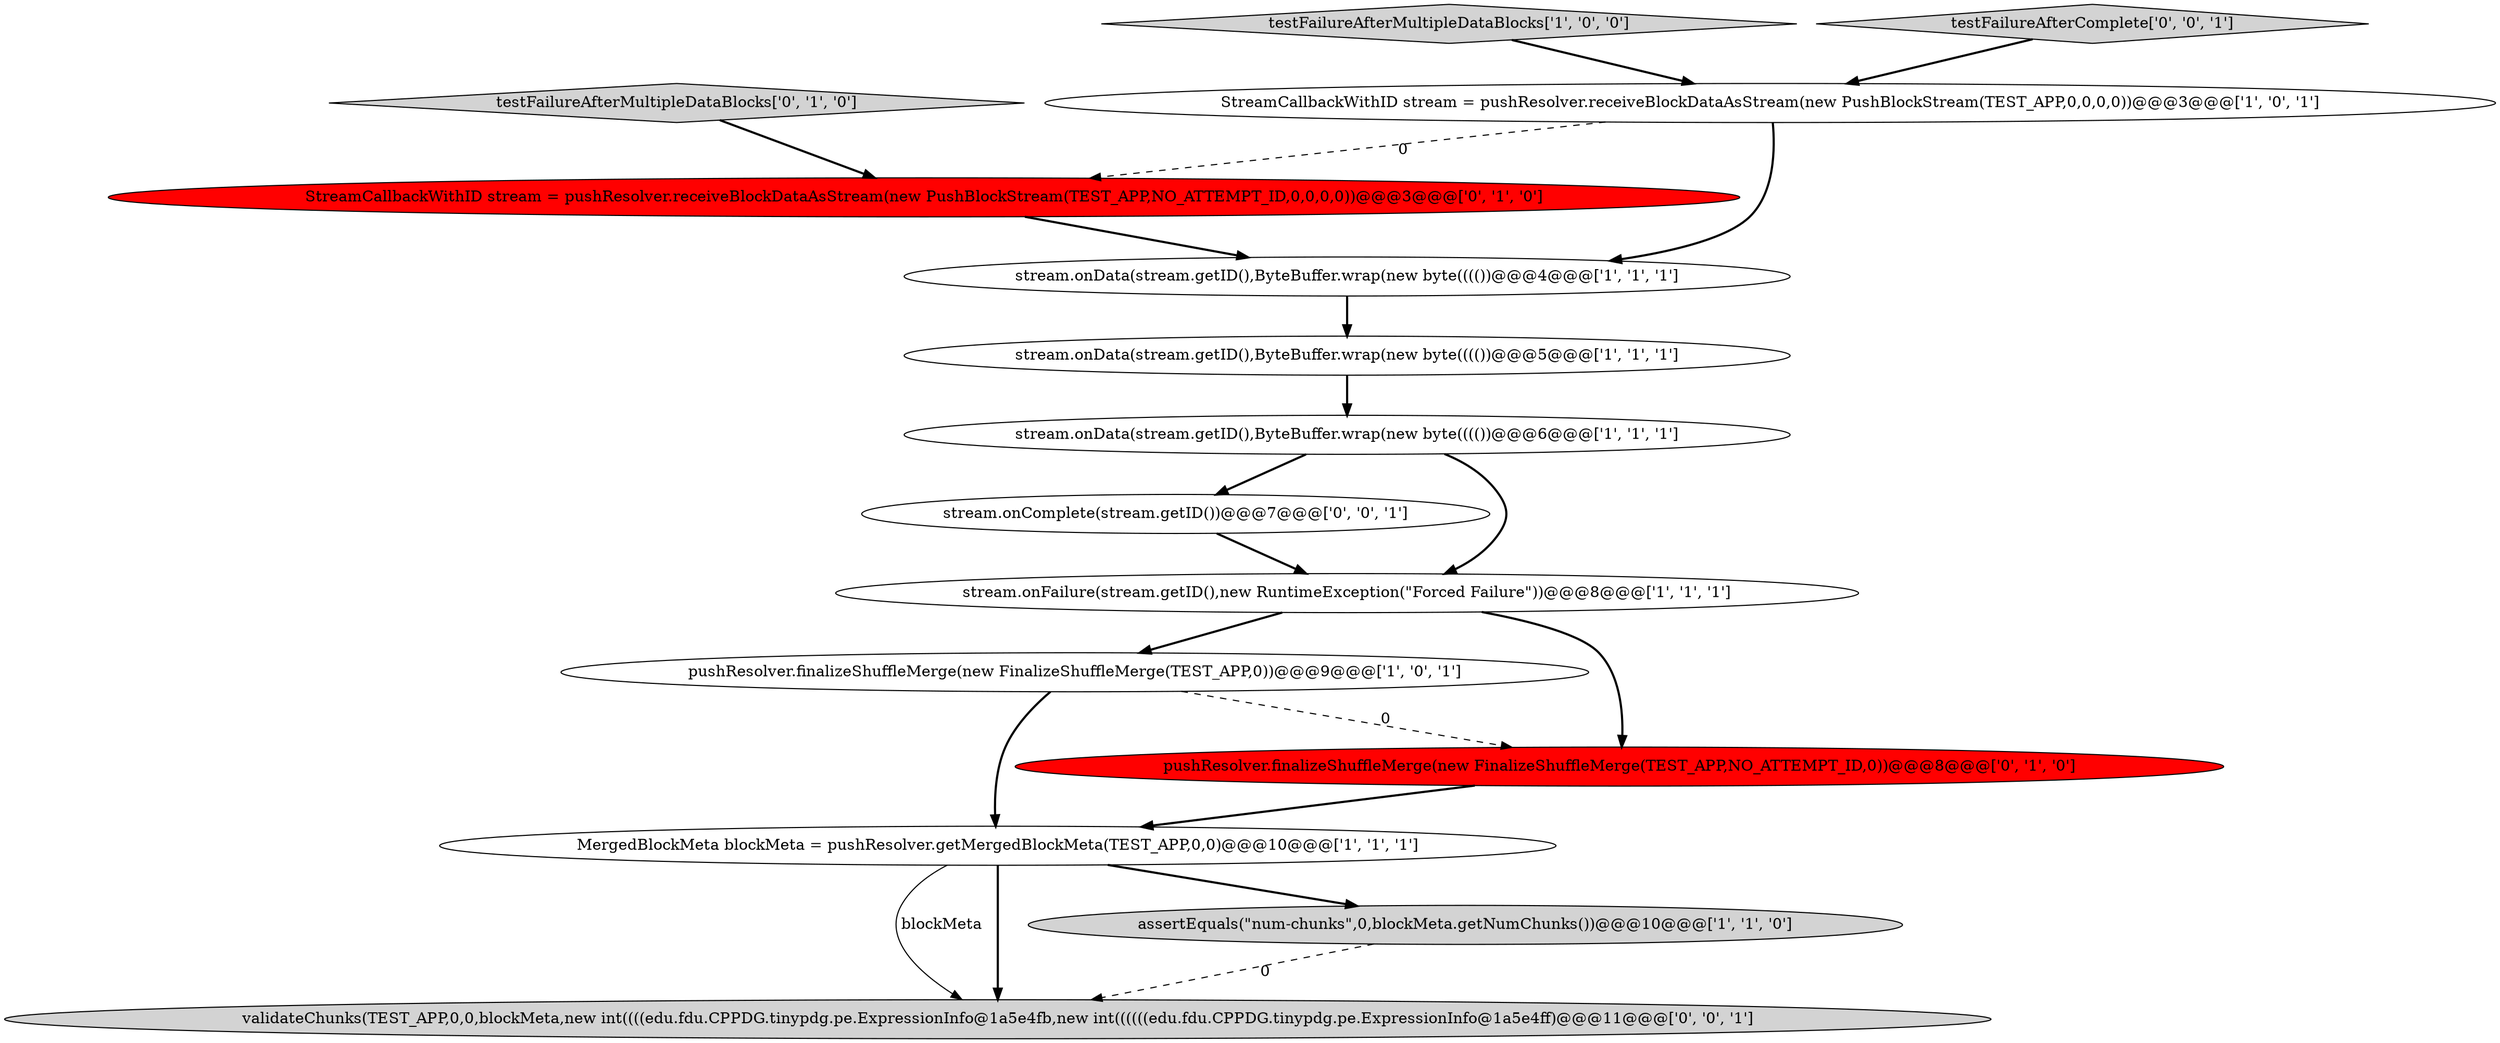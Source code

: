 digraph {
3 [style = filled, label = "pushResolver.finalizeShuffleMerge(new FinalizeShuffleMerge(TEST_APP,0))@@@9@@@['1', '0', '1']", fillcolor = white, shape = ellipse image = "AAA0AAABBB1BBB"];
6 [style = filled, label = "stream.onData(stream.getID(),ByteBuffer.wrap(new byte(((())@@@6@@@['1', '1', '1']", fillcolor = white, shape = ellipse image = "AAA0AAABBB1BBB"];
14 [style = filled, label = "validateChunks(TEST_APP,0,0,blockMeta,new int((((edu.fdu.CPPDG.tinypdg.pe.ExpressionInfo@1a5e4fb,new int((((((edu.fdu.CPPDG.tinypdg.pe.ExpressionInfo@1a5e4ff)@@@11@@@['0', '0', '1']", fillcolor = lightgray, shape = ellipse image = "AAA0AAABBB3BBB"];
0 [style = filled, label = "StreamCallbackWithID stream = pushResolver.receiveBlockDataAsStream(new PushBlockStream(TEST_APP,0,0,0,0))@@@3@@@['1', '0', '1']", fillcolor = white, shape = ellipse image = "AAA0AAABBB1BBB"];
5 [style = filled, label = "stream.onData(stream.getID(),ByteBuffer.wrap(new byte(((())@@@5@@@['1', '1', '1']", fillcolor = white, shape = ellipse image = "AAA0AAABBB1BBB"];
2 [style = filled, label = "assertEquals(\"num-chunks\",0,blockMeta.getNumChunks())@@@10@@@['1', '1', '0']", fillcolor = lightgray, shape = ellipse image = "AAA0AAABBB1BBB"];
10 [style = filled, label = "testFailureAfterMultipleDataBlocks['0', '1', '0']", fillcolor = lightgray, shape = diamond image = "AAA0AAABBB2BBB"];
8 [style = filled, label = "testFailureAfterMultipleDataBlocks['1', '0', '0']", fillcolor = lightgray, shape = diamond image = "AAA0AAABBB1BBB"];
7 [style = filled, label = "MergedBlockMeta blockMeta = pushResolver.getMergedBlockMeta(TEST_APP,0,0)@@@10@@@['1', '1', '1']", fillcolor = white, shape = ellipse image = "AAA0AAABBB1BBB"];
11 [style = filled, label = "pushResolver.finalizeShuffleMerge(new FinalizeShuffleMerge(TEST_APP,NO_ATTEMPT_ID,0))@@@8@@@['0', '1', '0']", fillcolor = red, shape = ellipse image = "AAA1AAABBB2BBB"];
12 [style = filled, label = "stream.onComplete(stream.getID())@@@7@@@['0', '0', '1']", fillcolor = white, shape = ellipse image = "AAA0AAABBB3BBB"];
9 [style = filled, label = "StreamCallbackWithID stream = pushResolver.receiveBlockDataAsStream(new PushBlockStream(TEST_APP,NO_ATTEMPT_ID,0,0,0,0))@@@3@@@['0', '1', '0']", fillcolor = red, shape = ellipse image = "AAA1AAABBB2BBB"];
1 [style = filled, label = "stream.onFailure(stream.getID(),new RuntimeException(\"Forced Failure\"))@@@8@@@['1', '1', '1']", fillcolor = white, shape = ellipse image = "AAA0AAABBB1BBB"];
13 [style = filled, label = "testFailureAfterComplete['0', '0', '1']", fillcolor = lightgray, shape = diamond image = "AAA0AAABBB3BBB"];
4 [style = filled, label = "stream.onData(stream.getID(),ByteBuffer.wrap(new byte(((())@@@4@@@['1', '1', '1']", fillcolor = white, shape = ellipse image = "AAA0AAABBB1BBB"];
1->3 [style = bold, label=""];
8->0 [style = bold, label=""];
6->1 [style = bold, label=""];
10->9 [style = bold, label=""];
7->14 [style = solid, label="blockMeta"];
0->9 [style = dashed, label="0"];
5->6 [style = bold, label=""];
2->14 [style = dashed, label="0"];
3->7 [style = bold, label=""];
0->4 [style = bold, label=""];
12->1 [style = bold, label=""];
4->5 [style = bold, label=""];
7->2 [style = bold, label=""];
11->7 [style = bold, label=""];
3->11 [style = dashed, label="0"];
9->4 [style = bold, label=""];
1->11 [style = bold, label=""];
13->0 [style = bold, label=""];
7->14 [style = bold, label=""];
6->12 [style = bold, label=""];
}
